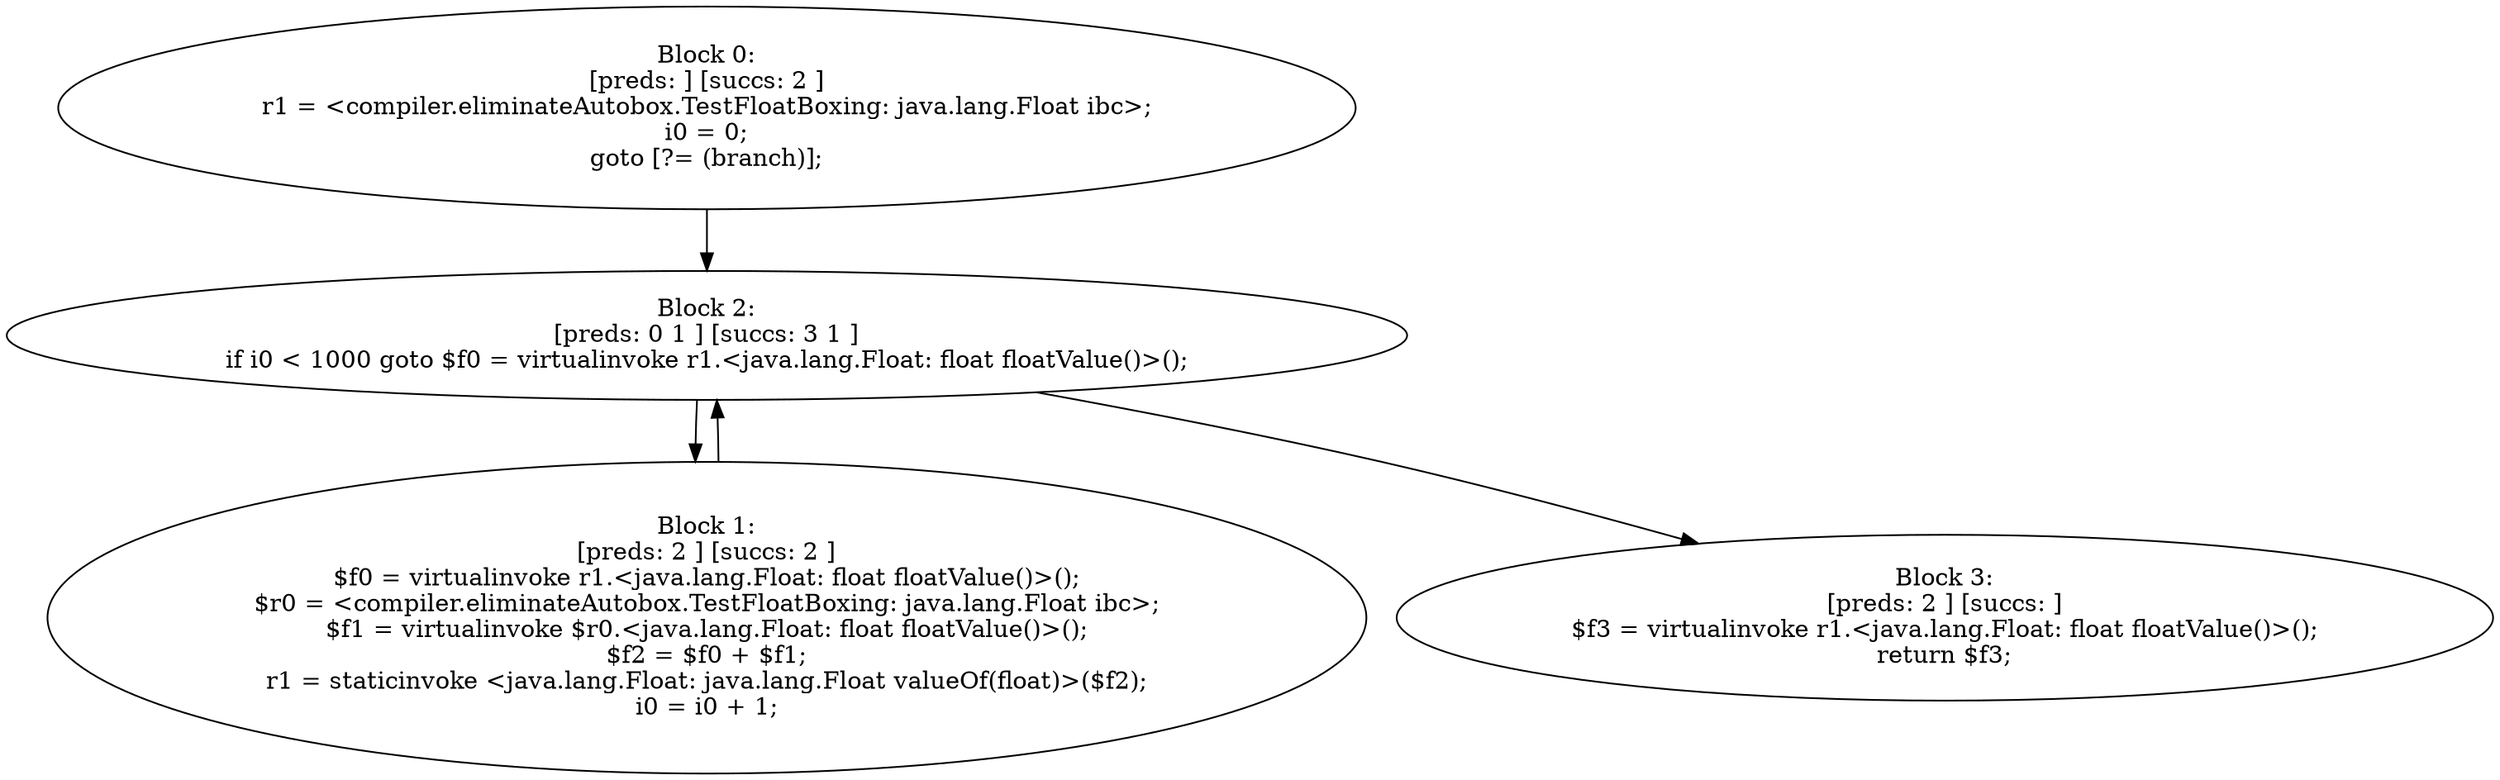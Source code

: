 digraph "unitGraph" {
    "Block 0:
[preds: ] [succs: 2 ]
r1 = <compiler.eliminateAutobox.TestFloatBoxing: java.lang.Float ibc>;
i0 = 0;
goto [?= (branch)];
"
    "Block 1:
[preds: 2 ] [succs: 2 ]
$f0 = virtualinvoke r1.<java.lang.Float: float floatValue()>();
$r0 = <compiler.eliminateAutobox.TestFloatBoxing: java.lang.Float ibc>;
$f1 = virtualinvoke $r0.<java.lang.Float: float floatValue()>();
$f2 = $f0 + $f1;
r1 = staticinvoke <java.lang.Float: java.lang.Float valueOf(float)>($f2);
i0 = i0 + 1;
"
    "Block 2:
[preds: 0 1 ] [succs: 3 1 ]
if i0 < 1000 goto $f0 = virtualinvoke r1.<java.lang.Float: float floatValue()>();
"
    "Block 3:
[preds: 2 ] [succs: ]
$f3 = virtualinvoke r1.<java.lang.Float: float floatValue()>();
return $f3;
"
    "Block 0:
[preds: ] [succs: 2 ]
r1 = <compiler.eliminateAutobox.TestFloatBoxing: java.lang.Float ibc>;
i0 = 0;
goto [?= (branch)];
"->"Block 2:
[preds: 0 1 ] [succs: 3 1 ]
if i0 < 1000 goto $f0 = virtualinvoke r1.<java.lang.Float: float floatValue()>();
";
    "Block 1:
[preds: 2 ] [succs: 2 ]
$f0 = virtualinvoke r1.<java.lang.Float: float floatValue()>();
$r0 = <compiler.eliminateAutobox.TestFloatBoxing: java.lang.Float ibc>;
$f1 = virtualinvoke $r0.<java.lang.Float: float floatValue()>();
$f2 = $f0 + $f1;
r1 = staticinvoke <java.lang.Float: java.lang.Float valueOf(float)>($f2);
i0 = i0 + 1;
"->"Block 2:
[preds: 0 1 ] [succs: 3 1 ]
if i0 < 1000 goto $f0 = virtualinvoke r1.<java.lang.Float: float floatValue()>();
";
    "Block 2:
[preds: 0 1 ] [succs: 3 1 ]
if i0 < 1000 goto $f0 = virtualinvoke r1.<java.lang.Float: float floatValue()>();
"->"Block 3:
[preds: 2 ] [succs: ]
$f3 = virtualinvoke r1.<java.lang.Float: float floatValue()>();
return $f3;
";
    "Block 2:
[preds: 0 1 ] [succs: 3 1 ]
if i0 < 1000 goto $f0 = virtualinvoke r1.<java.lang.Float: float floatValue()>();
"->"Block 1:
[preds: 2 ] [succs: 2 ]
$f0 = virtualinvoke r1.<java.lang.Float: float floatValue()>();
$r0 = <compiler.eliminateAutobox.TestFloatBoxing: java.lang.Float ibc>;
$f1 = virtualinvoke $r0.<java.lang.Float: float floatValue()>();
$f2 = $f0 + $f1;
r1 = staticinvoke <java.lang.Float: java.lang.Float valueOf(float)>($f2);
i0 = i0 + 1;
";
}
